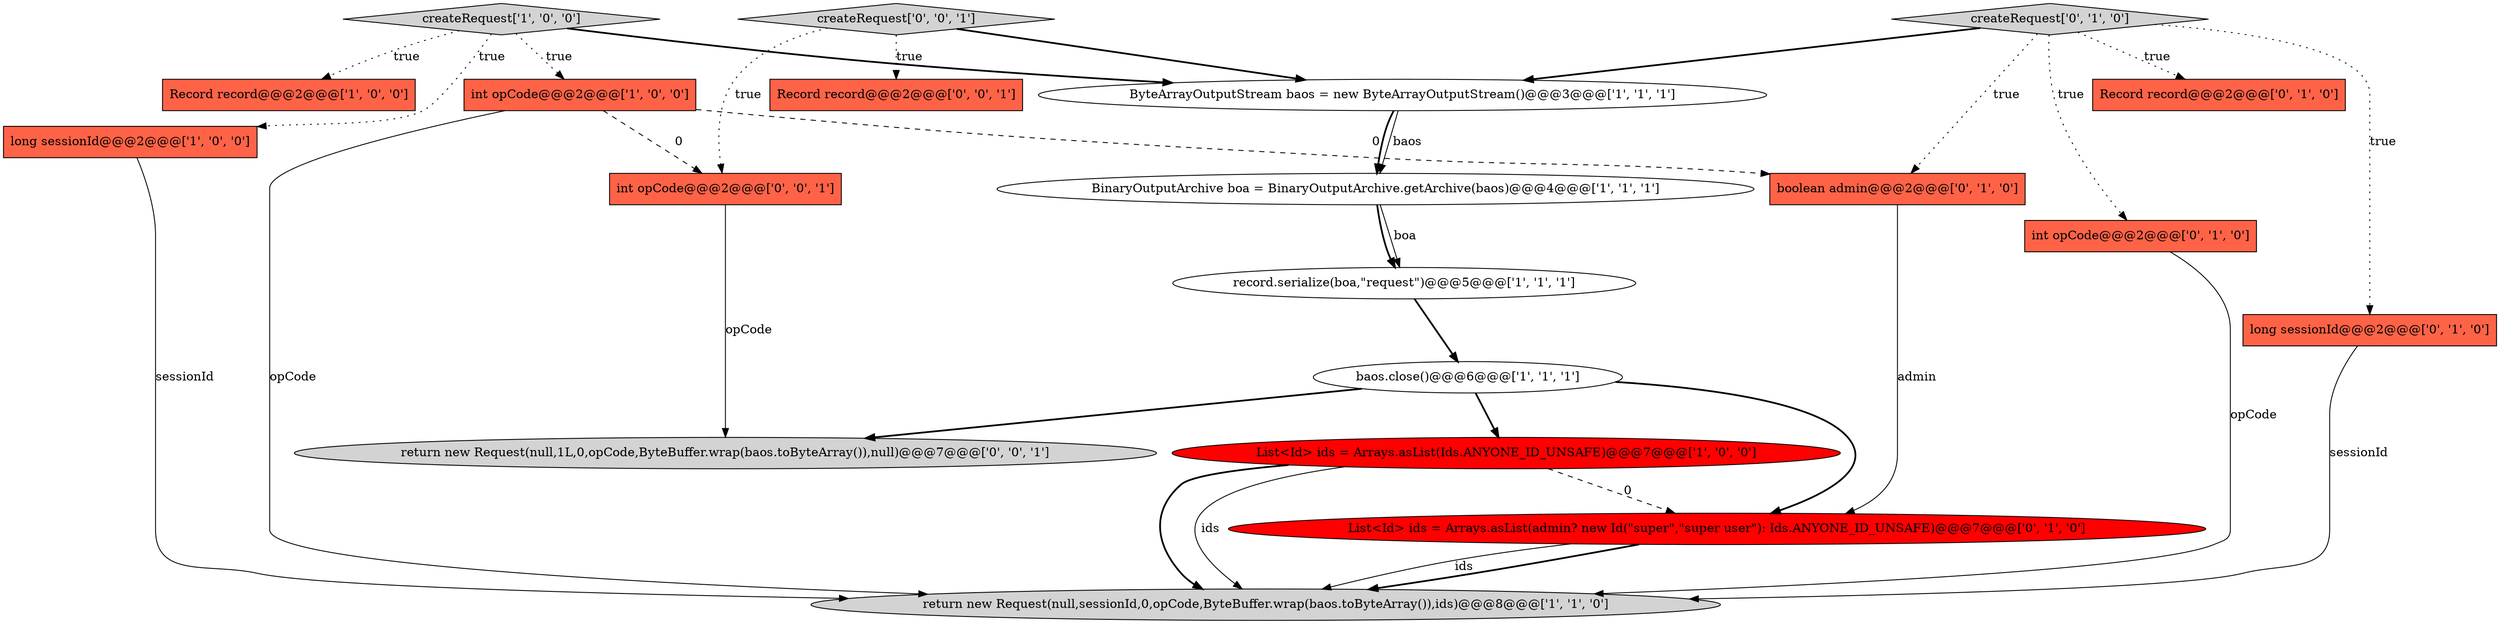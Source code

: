 digraph {
5 [style = filled, label = "Record record@@@2@@@['1', '0', '0']", fillcolor = tomato, shape = box image = "AAA0AAABBB1BBB"];
18 [style = filled, label = "return new Request(null,1L,0,opCode,ByteBuffer.wrap(baos.toByteArray()),null)@@@7@@@['0', '0', '1']", fillcolor = lightgray, shape = ellipse image = "AAA0AAABBB3BBB"];
8 [style = filled, label = "return new Request(null,sessionId,0,opCode,ByteBuffer.wrap(baos.toByteArray()),ids)@@@8@@@['1', '1', '0']", fillcolor = lightgray, shape = ellipse image = "AAA0AAABBB1BBB"];
2 [style = filled, label = "long sessionId@@@2@@@['1', '0', '0']", fillcolor = tomato, shape = box image = "AAA0AAABBB1BBB"];
9 [style = filled, label = "int opCode@@@2@@@['1', '0', '0']", fillcolor = tomato, shape = box image = "AAA1AAABBB1BBB"];
12 [style = filled, label = "List<Id> ids = Arrays.asList(admin? new Id(\"super\",\"super user\"): Ids.ANYONE_ID_UNSAFE)@@@7@@@['0', '1', '0']", fillcolor = red, shape = ellipse image = "AAA1AAABBB2BBB"];
15 [style = filled, label = "boolean admin@@@2@@@['0', '1', '0']", fillcolor = tomato, shape = box image = "AAA1AAABBB2BBB"];
11 [style = filled, label = "Record record@@@2@@@['0', '1', '0']", fillcolor = tomato, shape = box image = "AAA0AAABBB2BBB"];
17 [style = filled, label = "createRequest['0', '0', '1']", fillcolor = lightgray, shape = diamond image = "AAA0AAABBB3BBB"];
14 [style = filled, label = "int opCode@@@2@@@['0', '1', '0']", fillcolor = tomato, shape = box image = "AAA0AAABBB2BBB"];
0 [style = filled, label = "ByteArrayOutputStream baos = new ByteArrayOutputStream()@@@3@@@['1', '1', '1']", fillcolor = white, shape = ellipse image = "AAA0AAABBB1BBB"];
7 [style = filled, label = "List<Id> ids = Arrays.asList(Ids.ANYONE_ID_UNSAFE)@@@7@@@['1', '0', '0']", fillcolor = red, shape = ellipse image = "AAA1AAABBB1BBB"];
13 [style = filled, label = "long sessionId@@@2@@@['0', '1', '0']", fillcolor = tomato, shape = box image = "AAA0AAABBB2BBB"];
16 [style = filled, label = "Record record@@@2@@@['0', '0', '1']", fillcolor = tomato, shape = box image = "AAA0AAABBB3BBB"];
6 [style = filled, label = "record.serialize(boa,\"request\")@@@5@@@['1', '1', '1']", fillcolor = white, shape = ellipse image = "AAA0AAABBB1BBB"];
4 [style = filled, label = "createRequest['1', '0', '0']", fillcolor = lightgray, shape = diamond image = "AAA0AAABBB1BBB"];
19 [style = filled, label = "int opCode@@@2@@@['0', '0', '1']", fillcolor = tomato, shape = box image = "AAA0AAABBB3BBB"];
1 [style = filled, label = "BinaryOutputArchive boa = BinaryOutputArchive.getArchive(baos)@@@4@@@['1', '1', '1']", fillcolor = white, shape = ellipse image = "AAA0AAABBB1BBB"];
3 [style = filled, label = "baos.close()@@@6@@@['1', '1', '1']", fillcolor = white, shape = ellipse image = "AAA0AAABBB1BBB"];
10 [style = filled, label = "createRequest['0', '1', '0']", fillcolor = lightgray, shape = diamond image = "AAA0AAABBB2BBB"];
12->8 [style = solid, label="ids"];
6->3 [style = bold, label=""];
4->5 [style = dotted, label="true"];
19->18 [style = solid, label="opCode"];
15->12 [style = solid, label="admin"];
13->8 [style = solid, label="sessionId"];
3->12 [style = bold, label=""];
7->8 [style = bold, label=""];
4->0 [style = bold, label=""];
0->1 [style = solid, label="baos"];
3->18 [style = bold, label=""];
10->14 [style = dotted, label="true"];
10->15 [style = dotted, label="true"];
17->16 [style = dotted, label="true"];
9->19 [style = dashed, label="0"];
1->6 [style = bold, label=""];
17->0 [style = bold, label=""];
10->13 [style = dotted, label="true"];
3->7 [style = bold, label=""];
10->11 [style = dotted, label="true"];
12->8 [style = bold, label=""];
0->1 [style = bold, label=""];
10->0 [style = bold, label=""];
9->8 [style = solid, label="opCode"];
2->8 [style = solid, label="sessionId"];
17->19 [style = dotted, label="true"];
7->12 [style = dashed, label="0"];
14->8 [style = solid, label="opCode"];
4->9 [style = dotted, label="true"];
7->8 [style = solid, label="ids"];
4->2 [style = dotted, label="true"];
1->6 [style = solid, label="boa"];
9->15 [style = dashed, label="0"];
}
